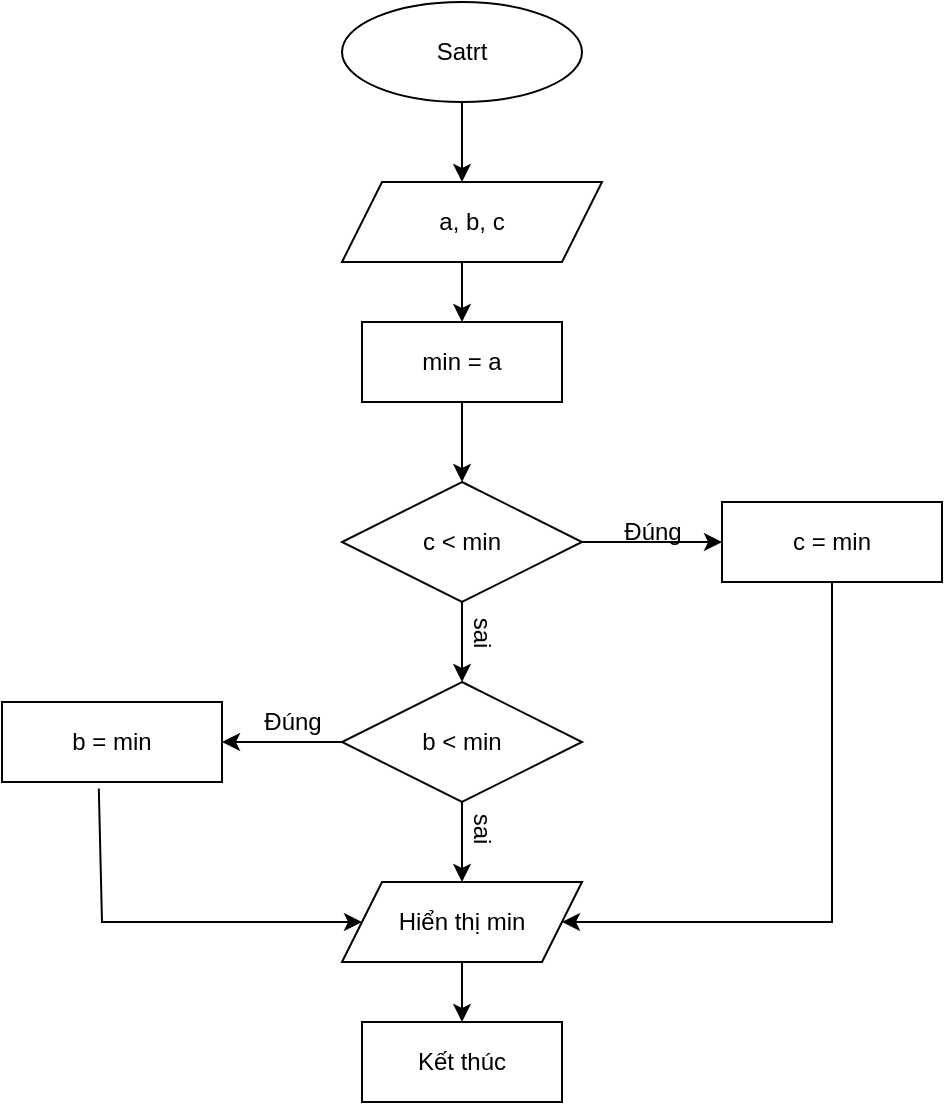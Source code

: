 <mxfile version="22.0.8" type="device">
  <diagram name="Trang-1" id="TWcVE1OPo5dB918a-QAN">
    <mxGraphModel dx="1050" dy="566" grid="1" gridSize="10" guides="1" tooltips="1" connect="1" arrows="1" fold="1" page="1" pageScale="1" pageWidth="827" pageHeight="1169" math="0" shadow="0">
      <root>
        <mxCell id="0" />
        <mxCell id="1" parent="0" />
        <mxCell id="uYUFO-I2f42DpthB8pSG-3" value="Satrt" style="ellipse;whiteSpace=wrap;html=1;" vertex="1" parent="1">
          <mxGeometry x="310" y="240" width="120" height="50" as="geometry" />
        </mxCell>
        <mxCell id="uYUFO-I2f42DpthB8pSG-4" value="" style="endArrow=classic;html=1;rounded=0;" edge="1" parent="1" source="uYUFO-I2f42DpthB8pSG-3">
          <mxGeometry width="50" height="50" relative="1" as="geometry">
            <mxPoint x="320" y="320" as="sourcePoint" />
            <mxPoint x="370" y="330" as="targetPoint" />
            <Array as="points" />
          </mxGeometry>
        </mxCell>
        <mxCell id="uYUFO-I2f42DpthB8pSG-7" value="a, b, c" style="shape=parallelogram;perimeter=parallelogramPerimeter;whiteSpace=wrap;html=1;fixedSize=1;" vertex="1" parent="1">
          <mxGeometry x="310" y="330" width="130" height="40" as="geometry" />
        </mxCell>
        <mxCell id="uYUFO-I2f42DpthB8pSG-8" value="" style="endArrow=classic;html=1;rounded=0;" edge="1" parent="1" target="uYUFO-I2f42DpthB8pSG-9">
          <mxGeometry width="50" height="50" relative="1" as="geometry">
            <mxPoint x="370" y="370" as="sourcePoint" />
            <mxPoint x="370" y="410" as="targetPoint" />
          </mxGeometry>
        </mxCell>
        <mxCell id="uYUFO-I2f42DpthB8pSG-9" value="min = a" style="rounded=0;whiteSpace=wrap;html=1;" vertex="1" parent="1">
          <mxGeometry x="320" y="400" width="100" height="40" as="geometry" />
        </mxCell>
        <mxCell id="uYUFO-I2f42DpthB8pSG-11" value="" style="endArrow=classic;html=1;rounded=0;exitX=0.5;exitY=1;exitDx=0;exitDy=0;" edge="1" parent="1" source="uYUFO-I2f42DpthB8pSG-9">
          <mxGeometry width="50" height="50" relative="1" as="geometry">
            <mxPoint x="390" y="520" as="sourcePoint" />
            <mxPoint x="370" y="480" as="targetPoint" />
          </mxGeometry>
        </mxCell>
        <mxCell id="uYUFO-I2f42DpthB8pSG-12" value="c &amp;lt; min" style="rhombus;whiteSpace=wrap;html=1;" vertex="1" parent="1">
          <mxGeometry x="310" y="480" width="120" height="60" as="geometry" />
        </mxCell>
        <mxCell id="uYUFO-I2f42DpthB8pSG-13" value="" style="endArrow=classic;html=1;rounded=0;exitX=1;exitY=0.5;exitDx=0;exitDy=0;" edge="1" parent="1" source="uYUFO-I2f42DpthB8pSG-12" target="uYUFO-I2f42DpthB8pSG-14">
          <mxGeometry width="50" height="50" relative="1" as="geometry">
            <mxPoint x="390" y="520" as="sourcePoint" />
            <mxPoint x="510" y="510" as="targetPoint" />
          </mxGeometry>
        </mxCell>
        <mxCell id="uYUFO-I2f42DpthB8pSG-14" value="c = min" style="rounded=0;whiteSpace=wrap;html=1;" vertex="1" parent="1">
          <mxGeometry x="500" y="490" width="110" height="40" as="geometry" />
        </mxCell>
        <mxCell id="uYUFO-I2f42DpthB8pSG-15" value="Đúng" style="text;html=1;align=center;verticalAlign=middle;resizable=0;points=[];autosize=1;strokeColor=none;fillColor=none;" vertex="1" parent="1">
          <mxGeometry x="440" y="490" width="50" height="30" as="geometry" />
        </mxCell>
        <mxCell id="uYUFO-I2f42DpthB8pSG-16" value="" style="endArrow=classic;html=1;rounded=0;exitX=0.5;exitY=1;exitDx=0;exitDy=0;" edge="1" parent="1" source="uYUFO-I2f42DpthB8pSG-12">
          <mxGeometry width="50" height="50" relative="1" as="geometry">
            <mxPoint x="390" y="520" as="sourcePoint" />
            <mxPoint x="370" y="580" as="targetPoint" />
          </mxGeometry>
        </mxCell>
        <mxCell id="uYUFO-I2f42DpthB8pSG-17" value="sai" style="text;html=1;align=center;verticalAlign=middle;resizable=0;points=[];autosize=1;strokeColor=none;fillColor=none;rotation=90;" vertex="1" parent="1">
          <mxGeometry x="360" y="540" width="40" height="30" as="geometry" />
        </mxCell>
        <mxCell id="uYUFO-I2f42DpthB8pSG-18" value="b &amp;lt; min" style="rhombus;whiteSpace=wrap;html=1;" vertex="1" parent="1">
          <mxGeometry x="310" y="580" width="120" height="60" as="geometry" />
        </mxCell>
        <mxCell id="uYUFO-I2f42DpthB8pSG-25" value="" style="endArrow=classic;html=1;rounded=0;exitX=0.5;exitY=1;exitDx=0;exitDy=0;" edge="1" parent="1" source="uYUFO-I2f42DpthB8pSG-18">
          <mxGeometry width="50" height="50" relative="1" as="geometry">
            <mxPoint x="370" y="650" as="sourcePoint" />
            <mxPoint x="370" y="680" as="targetPoint" />
          </mxGeometry>
        </mxCell>
        <mxCell id="uYUFO-I2f42DpthB8pSG-26" value="sai" style="text;html=1;align=center;verticalAlign=middle;resizable=0;points=[];autosize=1;strokeColor=none;fillColor=none;rotation=90;" vertex="1" parent="1">
          <mxGeometry x="360" y="638" width="40" height="30" as="geometry" />
        </mxCell>
        <mxCell id="uYUFO-I2f42DpthB8pSG-29" value="Hiển thị min" style="shape=parallelogram;perimeter=parallelogramPerimeter;whiteSpace=wrap;html=1;fixedSize=1;" vertex="1" parent="1">
          <mxGeometry x="310" y="680" width="120" height="40" as="geometry" />
        </mxCell>
        <mxCell id="uYUFO-I2f42DpthB8pSG-30" value="" style="endArrow=classic;html=1;rounded=0;exitX=0.5;exitY=1;exitDx=0;exitDy=0;" edge="1" parent="1" source="uYUFO-I2f42DpthB8pSG-29" target="uYUFO-I2f42DpthB8pSG-31">
          <mxGeometry width="50" height="50" relative="1" as="geometry">
            <mxPoint x="390" y="720" as="sourcePoint" />
            <mxPoint x="370" y="760" as="targetPoint" />
          </mxGeometry>
        </mxCell>
        <mxCell id="uYUFO-I2f42DpthB8pSG-31" value="Kết thúc" style="rounded=0;whiteSpace=wrap;html=1;" vertex="1" parent="1">
          <mxGeometry x="320" y="750" width="100" height="40" as="geometry" />
        </mxCell>
        <mxCell id="uYUFO-I2f42DpthB8pSG-32" value="b = min" style="rounded=0;whiteSpace=wrap;html=1;" vertex="1" parent="1">
          <mxGeometry x="140" y="590" width="110" height="40" as="geometry" />
        </mxCell>
        <mxCell id="uYUFO-I2f42DpthB8pSG-33" value="" style="endArrow=classic;html=1;rounded=0;exitX=0;exitY=0.5;exitDx=0;exitDy=0;" edge="1" parent="1" source="uYUFO-I2f42DpthB8pSG-18">
          <mxGeometry width="50" height="50" relative="1" as="geometry">
            <mxPoint x="240" y="610" as="sourcePoint" />
            <mxPoint x="250" y="610" as="targetPoint" />
          </mxGeometry>
        </mxCell>
        <mxCell id="uYUFO-I2f42DpthB8pSG-34" value="Đúng" style="text;html=1;align=center;verticalAlign=middle;resizable=0;points=[];autosize=1;strokeColor=none;fillColor=none;" vertex="1" parent="1">
          <mxGeometry x="260" y="585" width="50" height="30" as="geometry" />
        </mxCell>
        <mxCell id="uYUFO-I2f42DpthB8pSG-35" value="" style="endArrow=classic;html=1;rounded=0;exitX=0.5;exitY=1;exitDx=0;exitDy=0;" edge="1" parent="1" source="uYUFO-I2f42DpthB8pSG-14" target="uYUFO-I2f42DpthB8pSG-29">
          <mxGeometry width="50" height="50" relative="1" as="geometry">
            <mxPoint x="390" y="720" as="sourcePoint" />
            <mxPoint x="450" y="720" as="targetPoint" />
            <Array as="points">
              <mxPoint x="555" y="700" />
            </Array>
          </mxGeometry>
        </mxCell>
        <mxCell id="uYUFO-I2f42DpthB8pSG-36" value="" style="endArrow=classic;html=1;rounded=0;entryX=0;entryY=0.5;entryDx=0;entryDy=0;exitX=0.44;exitY=1.08;exitDx=0;exitDy=0;exitPerimeter=0;" edge="1" parent="1" source="uYUFO-I2f42DpthB8pSG-32" target="uYUFO-I2f42DpthB8pSG-29">
          <mxGeometry width="50" height="50" relative="1" as="geometry">
            <mxPoint x="390" y="720" as="sourcePoint" />
            <mxPoint x="440" y="670" as="targetPoint" />
            <Array as="points">
              <mxPoint x="190" y="700" />
            </Array>
          </mxGeometry>
        </mxCell>
      </root>
    </mxGraphModel>
  </diagram>
</mxfile>
